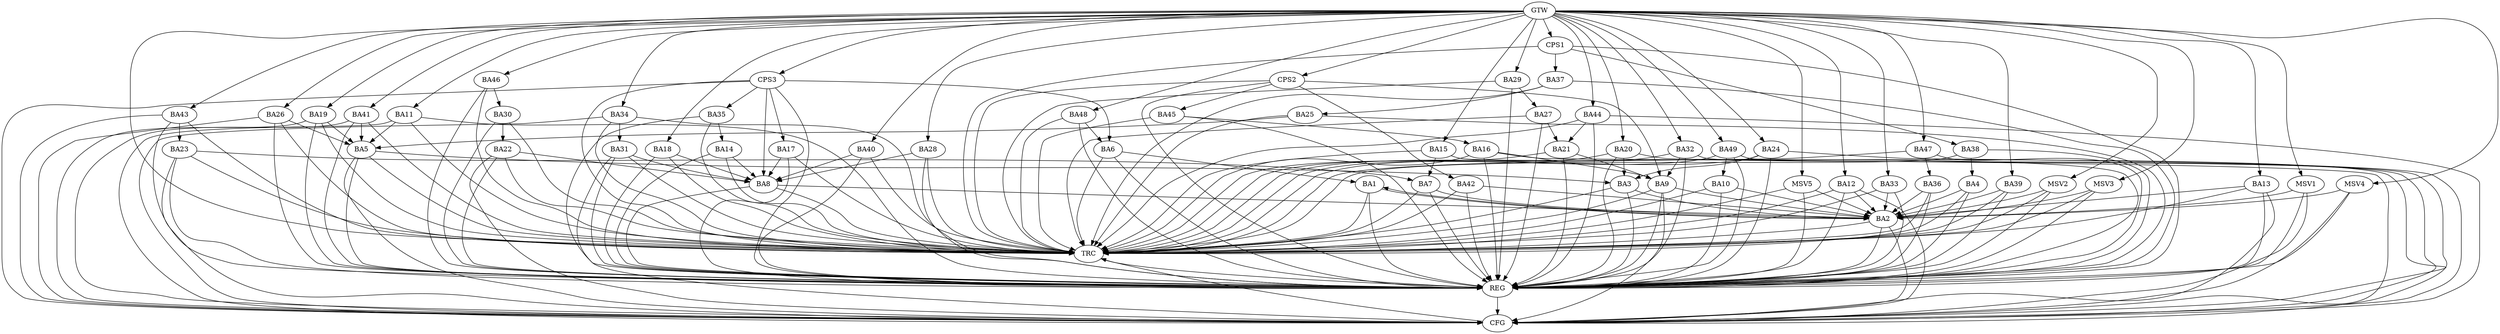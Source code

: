strict digraph G {
  BA1 [ label="BA1" ];
  BA2 [ label="BA2" ];
  BA3 [ label="BA3" ];
  BA4 [ label="BA4" ];
  BA5 [ label="BA5" ];
  BA6 [ label="BA6" ];
  BA7 [ label="BA7" ];
  BA8 [ label="BA8" ];
  BA9 [ label="BA9" ];
  BA10 [ label="BA10" ];
  BA11 [ label="BA11" ];
  BA12 [ label="BA12" ];
  BA13 [ label="BA13" ];
  BA14 [ label="BA14" ];
  BA15 [ label="BA15" ];
  BA16 [ label="BA16" ];
  BA17 [ label="BA17" ];
  BA18 [ label="BA18" ];
  BA19 [ label="BA19" ];
  BA20 [ label="BA20" ];
  BA21 [ label="BA21" ];
  BA22 [ label="BA22" ];
  BA23 [ label="BA23" ];
  BA24 [ label="BA24" ];
  BA25 [ label="BA25" ];
  BA26 [ label="BA26" ];
  BA27 [ label="BA27" ];
  BA28 [ label="BA28" ];
  BA29 [ label="BA29" ];
  BA30 [ label="BA30" ];
  BA31 [ label="BA31" ];
  BA32 [ label="BA32" ];
  BA33 [ label="BA33" ];
  BA34 [ label="BA34" ];
  BA35 [ label="BA35" ];
  BA36 [ label="BA36" ];
  BA37 [ label="BA37" ];
  BA38 [ label="BA38" ];
  BA39 [ label="BA39" ];
  BA40 [ label="BA40" ];
  BA41 [ label="BA41" ];
  BA42 [ label="BA42" ];
  BA43 [ label="BA43" ];
  BA44 [ label="BA44" ];
  BA45 [ label="BA45" ];
  BA46 [ label="BA46" ];
  BA47 [ label="BA47" ];
  BA48 [ label="BA48" ];
  BA49 [ label="BA49" ];
  CPS1 [ label="CPS1" ];
  CPS2 [ label="CPS2" ];
  CPS3 [ label="CPS3" ];
  GTW [ label="GTW" ];
  REG [ label="REG" ];
  CFG [ label="CFG" ];
  TRC [ label="TRC" ];
  MSV1 [ label="MSV1" ];
  MSV2 [ label="MSV2" ];
  MSV3 [ label="MSV3" ];
  MSV4 [ label="MSV4" ];
  MSV5 [ label="MSV5" ];
  BA1 -> BA2;
  BA2 -> BA1;
  BA3 -> BA2;
  BA4 -> BA2;
  BA5 -> BA3;
  BA6 -> BA1;
  BA7 -> BA2;
  BA8 -> BA2;
  BA9 -> BA2;
  BA10 -> BA2;
  BA11 -> BA5;
  BA12 -> BA2;
  BA13 -> BA2;
  BA14 -> BA8;
  BA15 -> BA7;
  BA16 -> BA9;
  BA17 -> BA8;
  BA18 -> BA8;
  BA19 -> BA5;
  BA20 -> BA3;
  BA21 -> BA9;
  BA22 -> BA8;
  BA23 -> BA7;
  BA24 -> BA3;
  BA25 -> BA5;
  BA26 -> BA5;
  BA27 -> BA21;
  BA28 -> BA8;
  BA29 -> BA27;
  BA30 -> BA22;
  BA31 -> BA8;
  BA32 -> BA9;
  BA33 -> BA2;
  BA34 -> BA31;
  BA35 -> BA14;
  BA36 -> BA2;
  BA37 -> BA25;
  BA38 -> BA4;
  BA39 -> BA2;
  BA40 -> BA8;
  BA41 -> BA5;
  BA42 -> BA2;
  BA43 -> BA23;
  BA44 -> BA21;
  BA45 -> BA16;
  BA46 -> BA30;
  BA47 -> BA36;
  BA48 -> BA6;
  BA49 -> BA10;
  CPS1 -> BA38;
  CPS1 -> BA37;
  CPS2 -> BA45;
  CPS2 -> BA42;
  CPS2 -> BA9;
  CPS3 -> BA8;
  CPS3 -> BA17;
  CPS3 -> BA35;
  CPS3 -> BA6;
  GTW -> BA11;
  GTW -> BA12;
  GTW -> BA13;
  GTW -> BA15;
  GTW -> BA18;
  GTW -> BA19;
  GTW -> BA20;
  GTW -> BA24;
  GTW -> BA26;
  GTW -> BA28;
  GTW -> BA29;
  GTW -> BA32;
  GTW -> BA33;
  GTW -> BA34;
  GTW -> BA39;
  GTW -> BA40;
  GTW -> BA41;
  GTW -> BA43;
  GTW -> BA44;
  GTW -> BA46;
  GTW -> BA47;
  GTW -> BA48;
  GTW -> BA49;
  GTW -> CPS1;
  GTW -> CPS2;
  GTW -> CPS3;
  BA1 -> REG;
  BA2 -> REG;
  BA3 -> REG;
  BA4 -> REG;
  BA5 -> REG;
  BA6 -> REG;
  BA7 -> REG;
  BA8 -> REG;
  BA9 -> REG;
  BA10 -> REG;
  BA11 -> REG;
  BA12 -> REG;
  BA13 -> REG;
  BA14 -> REG;
  BA15 -> REG;
  BA16 -> REG;
  BA17 -> REG;
  BA18 -> REG;
  BA19 -> REG;
  BA20 -> REG;
  BA21 -> REG;
  BA22 -> REG;
  BA23 -> REG;
  BA24 -> REG;
  BA25 -> REG;
  BA26 -> REG;
  BA27 -> REG;
  BA28 -> REG;
  BA29 -> REG;
  BA30 -> REG;
  BA31 -> REG;
  BA32 -> REG;
  BA33 -> REG;
  BA34 -> REG;
  BA35 -> REG;
  BA36 -> REG;
  BA37 -> REG;
  BA38 -> REG;
  BA39 -> REG;
  BA40 -> REG;
  BA41 -> REG;
  BA42 -> REG;
  BA43 -> REG;
  BA44 -> REG;
  BA45 -> REG;
  BA46 -> REG;
  BA47 -> REG;
  BA48 -> REG;
  BA49 -> REG;
  CPS1 -> REG;
  CPS2 -> REG;
  CPS3 -> REG;
  BA22 -> CFG;
  BA12 -> CFG;
  BA16 -> CFG;
  BA13 -> CFG;
  BA31 -> CFG;
  BA44 -> CFG;
  BA11 -> CFG;
  BA24 -> CFG;
  BA49 -> CFG;
  BA41 -> CFG;
  BA34 -> CFG;
  BA5 -> CFG;
  BA23 -> CFG;
  BA43 -> CFG;
  BA19 -> CFG;
  BA9 -> CFG;
  CPS3 -> CFG;
  BA32 -> CFG;
  BA26 -> CFG;
  BA20 -> CFG;
  BA2 -> CFG;
  REG -> CFG;
  BA1 -> TRC;
  BA2 -> TRC;
  BA3 -> TRC;
  BA4 -> TRC;
  BA5 -> TRC;
  BA6 -> TRC;
  BA7 -> TRC;
  BA8 -> TRC;
  BA9 -> TRC;
  BA10 -> TRC;
  BA11 -> TRC;
  BA12 -> TRC;
  BA13 -> TRC;
  BA14 -> TRC;
  BA15 -> TRC;
  BA16 -> TRC;
  BA17 -> TRC;
  BA18 -> TRC;
  BA19 -> TRC;
  BA20 -> TRC;
  BA21 -> TRC;
  BA22 -> TRC;
  BA23 -> TRC;
  BA24 -> TRC;
  BA25 -> TRC;
  BA26 -> TRC;
  BA27 -> TRC;
  BA28 -> TRC;
  BA29 -> TRC;
  BA30 -> TRC;
  BA31 -> TRC;
  BA32 -> TRC;
  BA33 -> TRC;
  BA34 -> TRC;
  BA35 -> TRC;
  BA36 -> TRC;
  BA37 -> TRC;
  BA38 -> TRC;
  BA39 -> TRC;
  BA40 -> TRC;
  BA41 -> TRC;
  BA42 -> TRC;
  BA43 -> TRC;
  BA44 -> TRC;
  BA45 -> TRC;
  BA46 -> TRC;
  BA47 -> TRC;
  BA48 -> TRC;
  BA49 -> TRC;
  CPS1 -> TRC;
  CPS2 -> TRC;
  CPS3 -> TRC;
  GTW -> TRC;
  CFG -> TRC;
  TRC -> REG;
  MSV1 -> BA2;
  MSV2 -> BA2;
  MSV3 -> BA2;
  MSV4 -> BA2;
  GTW -> MSV1;
  MSV1 -> REG;
  MSV1 -> CFG;
  GTW -> MSV2;
  MSV2 -> REG;
  MSV2 -> TRC;
  GTW -> MSV3;
  MSV3 -> REG;
  MSV3 -> TRC;
  GTW -> MSV4;
  MSV4 -> REG;
  MSV4 -> CFG;
  MSV5 -> BA2;
  GTW -> MSV5;
  MSV5 -> REG;
  MSV5 -> TRC;
}
